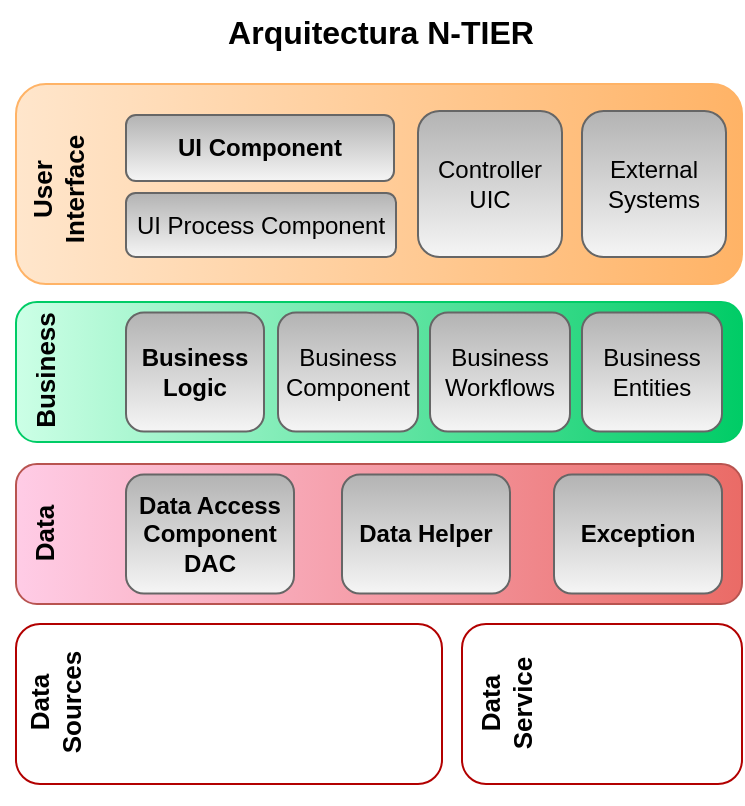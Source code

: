 <mxfile><diagram id="MPeDoWMvLSlkay31p66Y" name="Página-1"><mxGraphModel dx="869" dy="513" grid="0" gridSize="10" guides="1" tooltips="1" connect="1" arrows="1" fold="1" page="1" pageScale="1" pageWidth="1169" pageHeight="827" background="#ffffff" math="0" shadow="0"><root><mxCell id="0"/><mxCell id="1" parent="0"/><mxCell id="43" value="" style="shape=image;verticalLabelPosition=bottom;labelBackgroundColor=default;verticalAlign=top;aspect=fixed;imageAspect=0;image=https://pbs.twimg.com/profile_images/1269972369940103169/BEBFAgFx_400x400.jpg;" parent="1" vertex="1"><mxGeometry x="428" y="348" width="100" height="100" as="geometry"/></mxCell><mxCell id="2" value="" style="rounded=1;whiteSpace=wrap;html=1;fillColor=#FFCCE6;strokeColor=#b85450;gradientColor=#ea6b66;gradientDirection=east;" parent="1" vertex="1"><mxGeometry x="167" y="278" width="363" height="70" as="geometry"/></mxCell><mxCell id="3" value="" style="rounded=1;whiteSpace=wrap;html=1;fillColor=#00CC66;strokeColor=#00CC66;gradientColor=#CCFFE6;gradientDirection=west;" parent="1" vertex="1"><mxGeometry x="167" y="197" width="363" height="70" as="geometry"/></mxCell><mxCell id="4" value="" style="rounded=1;whiteSpace=wrap;html=1;fillColor=#FFB366;strokeColor=#FFB366;gradientColor=#FFE6CC;gradientDirection=west;" parent="1" vertex="1"><mxGeometry x="167" y="88" width="363" height="100" as="geometry"/></mxCell><mxCell id="7" value="&lt;font color=&quot;#000000&quot;&gt;&lt;b&gt;UI Component&lt;/b&gt;&lt;/font&gt;" style="rounded=1;whiteSpace=wrap;html=1;strokeColor=#666666;fillColor=#f5f5f5;gradientDirection=north;gradientColor=#b3b3b3;" parent="1" vertex="1"><mxGeometry x="222" y="103.5" width="134" height="33" as="geometry"/></mxCell><mxCell id="8" value="&lt;font color=&quot;#000000&quot;&gt;UI Process Component&lt;/font&gt;" style="rounded=1;whiteSpace=wrap;html=1;strokeColor=#666666;fillColor=#f5f5f5;gradientDirection=north;gradientColor=#b3b3b3;" parent="1" vertex="1"><mxGeometry x="222" y="142.5" width="135" height="32" as="geometry"/></mxCell><mxCell id="9" value="&lt;font color=&quot;#000000&quot;&gt;Controller UIC&lt;/font&gt;" style="rounded=1;whiteSpace=wrap;html=1;strokeColor=#666666;fillColor=#f5f5f5;gradientDirection=north;gradientColor=#b3b3b3;" parent="1" vertex="1"><mxGeometry x="368" y="101.5" width="72" height="73" as="geometry"/></mxCell><mxCell id="13" value="&lt;span style=&quot;color: rgb(0, 0, 0);&quot;&gt;External Systems&lt;/span&gt;" style="rounded=1;whiteSpace=wrap;html=1;strokeColor=#666666;fillColor=#f5f5f5;gradientDirection=north;gradientColor=#b3b3b3;" parent="1" vertex="1"><mxGeometry x="450" y="101.5" width="72" height="73" as="geometry"/></mxCell><mxCell id="14" value="&lt;b style=&quot;font-size: 13px;&quot;&gt;User &lt;br&gt;Interface&lt;/b&gt;" style="text;html=1;align=center;verticalAlign=middle;resizable=0;points=[];autosize=1;strokeColor=none;fillColor=none;fontColor=#000000;rotation=-90;" parent="1" vertex="1"><mxGeometry x="148" y="121" width="80" height="40" as="geometry"/></mxCell><mxCell id="21" style="edgeStyle=none;html=1;fontColor=#000000;" parent="1" source="15" target="3" edge="1"><mxGeometry relative="1" as="geometry"/></mxCell><mxCell id="15" value="&lt;b&gt;&lt;font style=&quot;font-size: 13px;&quot;&gt;Business&lt;/font&gt;&lt;/b&gt;" style="text;html=1;align=center;verticalAlign=middle;resizable=0;points=[];autosize=1;strokeColor=none;fillColor=none;fontColor=#000000;rotation=-90;" parent="1" vertex="1"><mxGeometry x="141.5" y="217" width="80" height="30" as="geometry"/></mxCell><mxCell id="16" value="&lt;b&gt;&lt;font style=&quot;font-size: 13px;&quot;&gt;Data&lt;/font&gt;&lt;/b&gt;" style="text;html=1;align=center;verticalAlign=middle;resizable=0;points=[];autosize=1;strokeColor=none;fillColor=none;fontColor=#000000;rotation=-90;" parent="1" vertex="1"><mxGeometry x="156" y="298" width="50" height="30" as="geometry"/></mxCell><mxCell id="17" value="&lt;font color=&quot;#000000&quot;&gt;&lt;b&gt;Business&lt;br&gt;Logic&lt;/b&gt;&lt;br&gt;&lt;/font&gt;" style="rounded=1;whiteSpace=wrap;html=1;strokeColor=#666666;fillColor=#f5f5f5;gradientDirection=north;gradientColor=#b3b3b3;" parent="1" vertex="1"><mxGeometry x="222" y="202.25" width="69" height="59.5" as="geometry"/></mxCell><mxCell id="18" value="&lt;font color=&quot;#000000&quot;&gt;Business&lt;br&gt;Component&lt;br&gt;&lt;/font&gt;" style="rounded=1;whiteSpace=wrap;html=1;strokeColor=#666666;fillColor=#f5f5f5;gradientDirection=north;gradientColor=#b3b3b3;" parent="1" vertex="1"><mxGeometry x="298" y="202.25" width="70" height="59.5" as="geometry"/></mxCell><mxCell id="19" value="&lt;font color=&quot;#000000&quot;&gt;Business&lt;br&gt;Workflows&lt;br&gt;&lt;/font&gt;" style="rounded=1;whiteSpace=wrap;html=1;strokeColor=#666666;fillColor=#f5f5f5;gradientDirection=north;gradientColor=#b3b3b3;" parent="1" vertex="1"><mxGeometry x="374" y="202.25" width="70" height="59.5" as="geometry"/></mxCell><mxCell id="20" value="&lt;font color=&quot;#000000&quot;&gt;Business&lt;br&gt;Entities&lt;br&gt;&lt;/font&gt;" style="rounded=1;whiteSpace=wrap;html=1;strokeColor=#666666;fillColor=#f5f5f5;gradientDirection=north;gradientColor=#b3b3b3;" parent="1" vertex="1"><mxGeometry x="450" y="202.25" width="70" height="59.5" as="geometry"/></mxCell><mxCell id="22" value="&lt;font color=&quot;#000000&quot;&gt;&lt;b&gt;Data Access Component&lt;br&gt;DAC&lt;/b&gt;&lt;br&gt;&lt;/font&gt;" style="rounded=1;whiteSpace=wrap;html=1;strokeColor=#666666;fillColor=#f5f5f5;gradientDirection=north;gradientColor=#b3b3b3;" parent="1" vertex="1"><mxGeometry x="222" y="283.25" width="84" height="59.5" as="geometry"/></mxCell><mxCell id="23" value="&lt;font color=&quot;#000000&quot;&gt;&lt;b&gt;Data Helper&lt;/b&gt;&lt;br&gt;&lt;/font&gt;" style="rounded=1;whiteSpace=wrap;html=1;strokeColor=#666666;fillColor=#f5f5f5;gradientDirection=north;gradientColor=#b3b3b3;" parent="1" vertex="1"><mxGeometry x="330" y="283.25" width="84" height="59.5" as="geometry"/></mxCell><mxCell id="24" value="&lt;b style=&quot;color: rgb(0, 0, 0);&quot;&gt;Exception&lt;/b&gt;&lt;font color=&quot;#000000&quot;&gt;&lt;br&gt;&lt;/font&gt;" style="rounded=1;whiteSpace=wrap;html=1;strokeColor=#666666;fillColor=#f5f5f5;gradientDirection=north;gradientColor=#b3b3b3;" parent="1" vertex="1"><mxGeometry x="436" y="283.25" width="84" height="59.5" as="geometry"/></mxCell><mxCell id="32" value="" style="rounded=1;whiteSpace=wrap;html=1;strokeColor=#B20000;fontSize=13;fillColor=none;gradientDirection=south;fontColor=#ffffff;" parent="1" vertex="1"><mxGeometry x="167" y="358" width="213" height="80" as="geometry"/></mxCell><mxCell id="33" value="" style="rounded=1;whiteSpace=wrap;html=1;strokeColor=#B20000;fontSize=13;fillColor=none;gradientDirection=south;fontColor=#ffffff;" parent="1" vertex="1"><mxGeometry x="390" y="358" width="140" height="80" as="geometry"/></mxCell><mxCell id="34" value="&lt;b&gt;&lt;font style=&quot;font-size: 13px;&quot;&gt;Data&lt;br&gt;Sources&lt;/font&gt;&lt;/b&gt;" style="text;html=1;align=center;verticalAlign=middle;resizable=0;points=[];autosize=1;strokeColor=none;fillColor=none;fontColor=#000000;rotation=-90;" parent="1" vertex="1"><mxGeometry x="151.5" y="378" width="70" height="40" as="geometry"/></mxCell><mxCell id="35" value="&lt;b&gt;&lt;font style=&quot;font-size: 13px;&quot;&gt;Data&lt;br&gt;Service&lt;br&gt;&lt;/font&gt;&lt;/b&gt;" style="text;html=1;align=center;verticalAlign=middle;resizable=0;points=[];autosize=1;strokeColor=none;fillColor=none;fontColor=#000000;rotation=-90;" parent="1" vertex="1"><mxGeometry x="377" y="378" width="70" height="40" as="geometry"/></mxCell><mxCell id="42" value="" style="shape=image;verticalLabelPosition=bottom;labelBackgroundColor=default;verticalAlign=top;aspect=fixed;imageAspect=0;image=https://dc722jrlp2zu8.cloudfront.net/media/django-summernote/2018-03-23/e3372d52-91ff-4e45-90de-79200223e060.jpg;" parent="1" vertex="1"><mxGeometry x="211.3" y="364" width="86.7" height="68" as="geometry"/></mxCell><mxCell id="44" value="" style="shape=image;verticalLabelPosition=bottom;labelBackgroundColor=default;verticalAlign=top;aspect=fixed;imageAspect=0;image=https://cdn-icons-png.flaticon.com/512/603/603190.png;" parent="1" vertex="1"><mxGeometry x="304" y="363" width="70" height="70" as="geometry"/></mxCell><mxCell id="45" value="&lt;b&gt;&lt;font style=&quot;font-size: 16px;&quot;&gt;Arquitectura N-TIER&lt;/font&gt;&lt;/b&gt;" style="text;html=1;align=center;verticalAlign=middle;resizable=0;points=[];autosize=1;strokeColor=none;fillColor=none;fontSize=13;fontColor=#000000;" parent="1" vertex="1"><mxGeometry x="263" y="46" width="171" height="31" as="geometry"/></mxCell></root></mxGraphModel></diagram></mxfile>